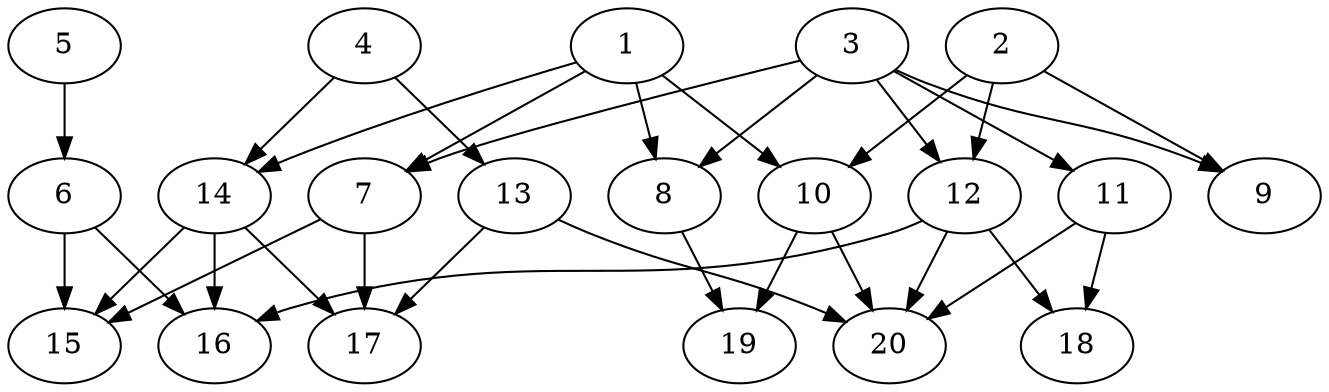 // DAG automatically generated by daggen at Sat Jul 27 15:39:05 2019
// ./daggen --dot -n 20 --ccr 0.5 --fat 0.8 --regular 0.5 --density 0.4 --mindata 5242880 --maxdata 52428800 
digraph G {
  1 [size="48601088", alpha="0.03", expect_size="24300544"] 
  1 -> 7 [size ="24300544"]
  1 -> 8 [size ="24300544"]
  1 -> 10 [size ="24300544"]
  1 -> 14 [size ="24300544"]
  2 [size="24444928", alpha="0.03", expect_size="12222464"] 
  2 -> 9 [size ="12222464"]
  2 -> 10 [size ="12222464"]
  2 -> 12 [size ="12222464"]
  3 [size="20150272", alpha="0.05", expect_size="10075136"] 
  3 -> 7 [size ="10075136"]
  3 -> 8 [size ="10075136"]
  3 -> 9 [size ="10075136"]
  3 -> 11 [size ="10075136"]
  3 -> 12 [size ="10075136"]
  4 [size="34840576", alpha="0.08", expect_size="17420288"] 
  4 -> 13 [size ="17420288"]
  4 -> 14 [size ="17420288"]
  5 [size="19763200", alpha="0.10", expect_size="9881600"] 
  5 -> 6 [size ="9881600"]
  6 [size="27928576", alpha="0.13", expect_size="13964288"] 
  6 -> 15 [size ="13964288"]
  6 -> 16 [size ="13964288"]
  7 [size="32145408", alpha="0.06", expect_size="16072704"] 
  7 -> 15 [size ="16072704"]
  7 -> 17 [size ="16072704"]
  8 [size="68188160", alpha="0.14", expect_size="34094080"] 
  8 -> 19 [size ="34094080"]
  9 [size="25858048", alpha="0.13", expect_size="12929024"] 
  10 [size="103243776", alpha="0.02", expect_size="51621888"] 
  10 -> 19 [size ="51621888"]
  10 -> 20 [size ="51621888"]
  11 [size="37466112", alpha="0.13", expect_size="18733056"] 
  11 -> 18 [size ="18733056"]
  11 -> 20 [size ="18733056"]
  12 [size="53565440", alpha="0.02", expect_size="26782720"] 
  12 -> 16 [size ="26782720"]
  12 -> 18 [size ="26782720"]
  12 -> 20 [size ="26782720"]
  13 [size="67651584", alpha="0.13", expect_size="33825792"] 
  13 -> 17 [size ="33825792"]
  13 -> 20 [size ="33825792"]
  14 [size="89360384", alpha="0.02", expect_size="44680192"] 
  14 -> 15 [size ="44680192"]
  14 -> 16 [size ="44680192"]
  14 -> 17 [size ="44680192"]
  15 [size="30937088", alpha="0.15", expect_size="15468544"] 
  16 [size="79331328", alpha="0.07", expect_size="39665664"] 
  17 [size="47187968", alpha="0.10", expect_size="23593984"] 
  18 [size="77471744", alpha="0.13", expect_size="38735872"] 
  19 [size="46931968", alpha="0.03", expect_size="23465984"] 
  20 [size="14979072", alpha="0.15", expect_size="7489536"] 
}
